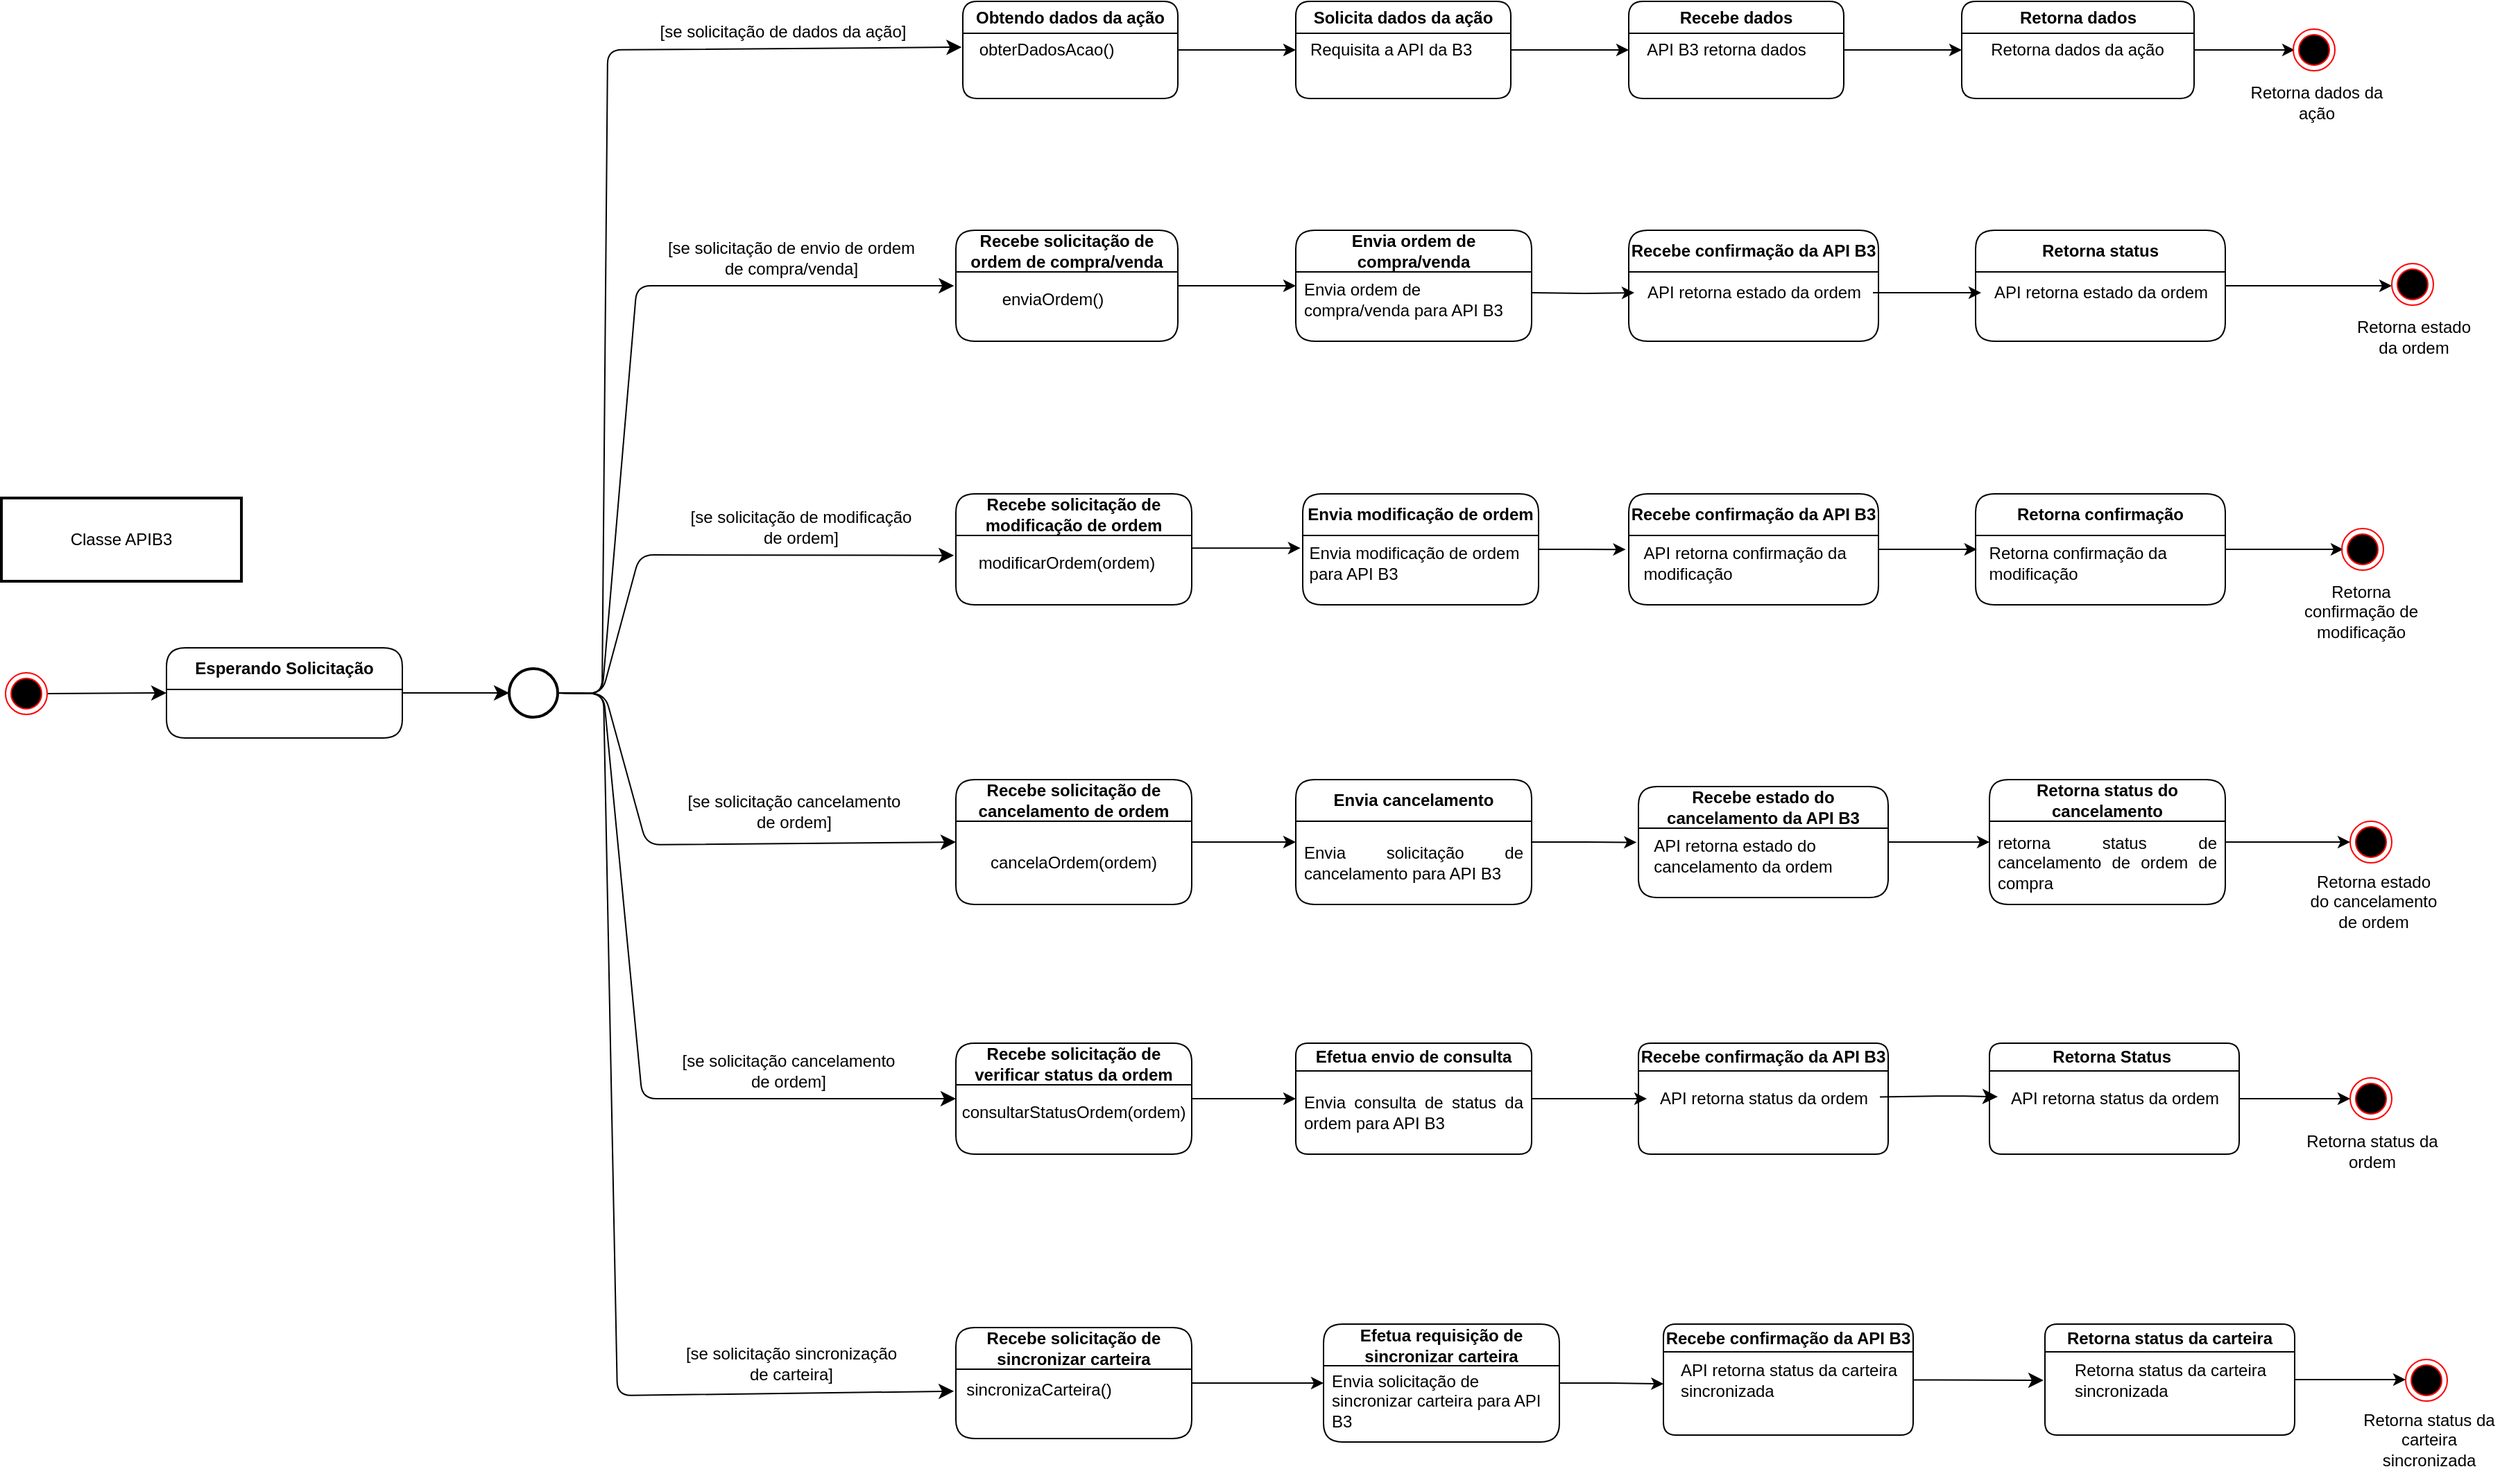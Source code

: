 <mxfile version="24.7.17">
  <diagram name="Página-1" id="I79DG9nxFcM3Ktv46hhQ">
    <mxGraphModel dx="3190" dy="1405" grid="0" gridSize="10" guides="0" tooltips="1" connect="1" arrows="1" fold="1" page="0" pageScale="1" pageWidth="827" pageHeight="1169" math="0" shadow="0">
      <root>
        <mxCell id="0" />
        <mxCell id="1" parent="0" />
        <mxCell id="JGYPUnwXIvGKZdL3sUW1-18" value="" style="edgeStyle=orthogonalEdgeStyle;rounded=0;orthogonalLoop=1;jettySize=auto;html=1;" parent="1" source="JGYPUnwXIvGKZdL3sUW1-8" target="JGYPUnwXIvGKZdL3sUW1-17" edge="1">
          <mxGeometry relative="1" as="geometry" />
        </mxCell>
        <mxCell id="JGYPUnwXIvGKZdL3sUW1-8" value="Obtendo dados da ação" style="swimlane;whiteSpace=wrap;html=1;rounded=1;" parent="1" vertex="1">
          <mxGeometry x="285" y="307" width="155" height="70" as="geometry" />
        </mxCell>
        <mxCell id="JGYPUnwXIvGKZdL3sUW1-9" value="obterDadosAcao()" style="text;html=1;align=center;verticalAlign=middle;resizable=0;points=[];autosize=1;strokeColor=none;fillColor=none;" parent="JGYPUnwXIvGKZdL3sUW1-8" vertex="1">
          <mxGeometry y="20" width="120" height="30" as="geometry" />
        </mxCell>
        <mxCell id="JGYPUnwXIvGKZdL3sUW1-21" value="" style="edgeStyle=orthogonalEdgeStyle;rounded=0;orthogonalLoop=1;jettySize=auto;html=1;" parent="1" source="JGYPUnwXIvGKZdL3sUW1-16" target="JGYPUnwXIvGKZdL3sUW1-20" edge="1">
          <mxGeometry relative="1" as="geometry" />
        </mxCell>
        <mxCell id="JGYPUnwXIvGKZdL3sUW1-16" value="Solicita dados da ação" style="swimlane;whiteSpace=wrap;html=1;rounded=1;" parent="1" vertex="1">
          <mxGeometry x="525" y="307" width="155" height="70" as="geometry" />
        </mxCell>
        <mxCell id="JGYPUnwXIvGKZdL3sUW1-17" value="Requisita a API da B3&amp;nbsp;" style="text;html=1;align=center;verticalAlign=middle;resizable=0;points=[];autosize=1;strokeColor=none;fillColor=none;" parent="JGYPUnwXIvGKZdL3sUW1-16" vertex="1">
          <mxGeometry y="20" width="140" height="30" as="geometry" />
        </mxCell>
        <mxCell id="JGYPUnwXIvGKZdL3sUW1-29" value="" style="edgeStyle=orthogonalEdgeStyle;rounded=0;orthogonalLoop=1;jettySize=auto;html=1;entryX=0;entryY=0.5;entryDx=0;entryDy=0;" parent="1" source="JGYPUnwXIvGKZdL3sUW1-19" target="JGYPUnwXIvGKZdL3sUW1-27" edge="1">
          <mxGeometry relative="1" as="geometry">
            <mxPoint x="995" y="342" as="targetPoint" />
          </mxGeometry>
        </mxCell>
        <mxCell id="JGYPUnwXIvGKZdL3sUW1-19" value="Recebe dados" style="swimlane;whiteSpace=wrap;html=1;rounded=1;" parent="1" vertex="1">
          <mxGeometry x="765" y="307" width="155" height="70" as="geometry" />
        </mxCell>
        <mxCell id="JGYPUnwXIvGKZdL3sUW1-20" value="API B3 retorna dados" style="text;html=1;align=center;verticalAlign=middle;resizable=0;points=[];autosize=1;strokeColor=none;fillColor=none;rounded=0;" parent="JGYPUnwXIvGKZdL3sUW1-19" vertex="1">
          <mxGeometry y="20" width="140" height="30" as="geometry" />
        </mxCell>
        <mxCell id="JGYPUnwXIvGKZdL3sUW1-23" value="Retorna dados da ação" style="text;html=1;align=center;verticalAlign=middle;whiteSpace=wrap;rounded=0;" parent="1" vertex="1">
          <mxGeometry x="1211" y="360" width="100" height="40" as="geometry" />
        </mxCell>
        <mxCell id="JGYPUnwXIvGKZdL3sUW1-31" value="" style="edgeStyle=orthogonalEdgeStyle;rounded=0;orthogonalLoop=1;jettySize=auto;html=1;" parent="1" source="JGYPUnwXIvGKZdL3sUW1-27" edge="1">
          <mxGeometry relative="1" as="geometry">
            <mxPoint x="1245" y="342" as="targetPoint" />
          </mxGeometry>
        </mxCell>
        <mxCell id="JGYPUnwXIvGKZdL3sUW1-27" value="Retorna dados" style="swimlane;whiteSpace=wrap;html=1;rounded=1;" parent="1" vertex="1">
          <mxGeometry x="1005" y="307" width="167.5" height="70" as="geometry" />
        </mxCell>
        <mxCell id="JGYPUnwXIvGKZdL3sUW1-28" value="Retorna dados da ação" style="text;html=1;align=center;verticalAlign=middle;resizable=0;points=[];autosize=1;strokeColor=none;fillColor=none;" parent="JGYPUnwXIvGKZdL3sUW1-27" vertex="1">
          <mxGeometry x="7.5" y="20" width="150" height="30" as="geometry" />
        </mxCell>
        <mxCell id="JGYPUnwXIvGKZdL3sUW1-148" value="" style="edgeStyle=orthogonalEdgeStyle;rounded=0;orthogonalLoop=1;jettySize=auto;html=1;entryX=0;entryY=0.5;entryDx=0;entryDy=0;" parent="1" source="JGYPUnwXIvGKZdL3sUW1-36" target="JGYPUnwXIvGKZdL3sUW1-145" edge="1">
          <mxGeometry relative="1" as="geometry" />
        </mxCell>
        <mxCell id="JGYPUnwXIvGKZdL3sUW1-36" value="Recebe solicitação de ordem de compra/venda" style="swimlane;whiteSpace=wrap;html=1;startSize=30;rounded=1;" parent="1" vertex="1">
          <mxGeometry x="280" y="472" width="160" height="80" as="geometry" />
        </mxCell>
        <mxCell id="JGYPUnwXIvGKZdL3sUW1-50" value="&lt;div style=&quot;text-align: justify;&quot;&gt;&lt;span style=&quot;text-wrap: nowrap;&quot;&gt;enviaOrdem()&lt;/span&gt;&lt;/div&gt;" style="text;html=1;align=center;verticalAlign=middle;whiteSpace=wrap;rounded=0;" parent="JGYPUnwXIvGKZdL3sUW1-36" vertex="1">
          <mxGeometry x="-10" y="25" width="160" height="50" as="geometry" />
        </mxCell>
        <mxCell id="JGYPUnwXIvGKZdL3sUW1-39" value="Recebe confirmação da API B3" style="swimlane;whiteSpace=wrap;html=1;startSize=30;rounded=1;" parent="1" vertex="1">
          <mxGeometry x="765" y="472" width="180" height="80" as="geometry" />
        </mxCell>
        <mxCell id="JGYPUnwXIvGKZdL3sUW1-52" value="API retorna estado da ordem" style="text;html=1;align=center;verticalAlign=middle;resizable=0;points=[];autosize=1;strokeColor=none;fillColor=none;" parent="JGYPUnwXIvGKZdL3sUW1-39" vertex="1">
          <mxGeometry x="4" y="32" width="172" height="26" as="geometry" />
        </mxCell>
        <mxCell id="JGYPUnwXIvGKZdL3sUW1-45" value="Retorna estado da ordem" style="text;html=1;align=center;verticalAlign=middle;whiteSpace=wrap;rounded=0;" parent="1" vertex="1">
          <mxGeometry x="1281" y="529" width="100" height="40" as="geometry" />
        </mxCell>
        <mxCell id="JGYPUnwXIvGKZdL3sUW1-161" value="" style="edgeStyle=orthogonalEdgeStyle;rounded=0;orthogonalLoop=1;jettySize=auto;html=1;entryX=-0.01;entryY=0.282;entryDx=0;entryDy=0;entryPerimeter=0;" parent="1" source="JGYPUnwXIvGKZdL3sUW1-70" edge="1">
          <mxGeometry relative="1" as="geometry">
            <mxPoint x="528.4" y="701.1" as="targetPoint" />
            <Array as="points">
              <mxPoint x="490" y="702" />
            </Array>
          </mxGeometry>
        </mxCell>
        <mxCell id="JGYPUnwXIvGKZdL3sUW1-70" value="Recebe solicitação de modificação de ordem" style="swimlane;whiteSpace=wrap;html=1;startSize=30;rounded=1;" parent="1" vertex="1">
          <mxGeometry x="280" y="662" width="170" height="80" as="geometry" />
        </mxCell>
        <mxCell id="JGYPUnwXIvGKZdL3sUW1-71" value="&lt;span style=&quot;text-wrap: nowrap;&quot;&gt;modificarOrdem(ordem)&lt;/span&gt;" style="text;html=1;align=center;verticalAlign=middle;whiteSpace=wrap;rounded=0;" parent="JGYPUnwXIvGKZdL3sUW1-70" vertex="1">
          <mxGeometry y="25" width="160" height="50" as="geometry" />
        </mxCell>
        <mxCell id="JGYPUnwXIvGKZdL3sUW1-72" value="" style="edgeStyle=orthogonalEdgeStyle;rounded=0;orthogonalLoop=1;jettySize=auto;html=1;entryX=0;entryY=0.5;entryDx=0;entryDy=0;" parent="1" source="JGYPUnwXIvGKZdL3sUW1-73" edge="1">
          <mxGeometry relative="1" as="geometry">
            <mxPoint x="1280" y="702" as="targetPoint" />
          </mxGeometry>
        </mxCell>
        <mxCell id="JGYPUnwXIvGKZdL3sUW1-73" value="Retorna confirmação" style="swimlane;whiteSpace=wrap;html=1;startSize=30;rounded=1;" parent="1" vertex="1">
          <mxGeometry x="1015" y="662" width="180" height="80" as="geometry" />
        </mxCell>
        <mxCell id="JGYPUnwXIvGKZdL3sUW1-74" value="Retorna confirmação da&amp;nbsp;&lt;div style=&quot;text-align: justify;&quot;&gt;modificação&lt;/div&gt;" style="text;html=1;align=center;verticalAlign=middle;resizable=0;points=[];autosize=1;strokeColor=none;fillColor=none;" parent="JGYPUnwXIvGKZdL3sUW1-73" vertex="1">
          <mxGeometry y="30" width="150" height="40" as="geometry" />
        </mxCell>
        <mxCell id="JGYPUnwXIvGKZdL3sUW1-76" value="Retorna confirmação de modificação" style="text;html=1;align=center;verticalAlign=middle;whiteSpace=wrap;rounded=0;" parent="1" vertex="1">
          <mxGeometry x="1243" y="727" width="100" height="40" as="geometry" />
        </mxCell>
        <mxCell id="JGYPUnwXIvGKZdL3sUW1-178" value="" style="edgeStyle=orthogonalEdgeStyle;rounded=0;orthogonalLoop=1;jettySize=auto;html=1;" parent="1" source="JGYPUnwXIvGKZdL3sUW1-106" edge="1">
          <mxGeometry relative="1" as="geometry">
            <mxPoint x="525" y="913" as="targetPoint" />
          </mxGeometry>
        </mxCell>
        <mxCell id="JGYPUnwXIvGKZdL3sUW1-106" value="Recebe solicitação de cancelamento de ordem" style="swimlane;whiteSpace=wrap;html=1;startSize=30;rounded=1;" parent="1" vertex="1">
          <mxGeometry x="280" y="868" width="170" height="90" as="geometry" />
        </mxCell>
        <mxCell id="JGYPUnwXIvGKZdL3sUW1-107" value="&lt;div style=&quot;text-align: justify;&quot;&gt;&lt;span style=&quot;text-align: center;&quot;&gt;cancelaOrdem(ordem)&lt;/span&gt;&lt;br&gt;&lt;/div&gt;" style="text;html=1;align=center;verticalAlign=middle;whiteSpace=wrap;rounded=0;" parent="JGYPUnwXIvGKZdL3sUW1-106" vertex="1">
          <mxGeometry x="5" y="35" width="160" height="50" as="geometry" />
        </mxCell>
        <mxCell id="JGYPUnwXIvGKZdL3sUW1-112" value="Retorna estado do cancelamento de ordem" style="text;html=1;align=center;verticalAlign=middle;whiteSpace=wrap;rounded=0;" parent="1" vertex="1">
          <mxGeometry x="1252" y="936" width="100" height="40" as="geometry" />
        </mxCell>
        <mxCell id="JGYPUnwXIvGKZdL3sUW1-198" value="" style="edgeStyle=orthogonalEdgeStyle;rounded=0;orthogonalLoop=1;jettySize=auto;html=1;" parent="1" source="JGYPUnwXIvGKZdL3sUW1-124" edge="1">
          <mxGeometry relative="1" as="geometry">
            <mxPoint x="525" y="1098" as="targetPoint" />
          </mxGeometry>
        </mxCell>
        <mxCell id="JGYPUnwXIvGKZdL3sUW1-124" value="Recebe solicitação de verificar status da ordem" style="swimlane;whiteSpace=wrap;html=1;startSize=30;rounded=1;" parent="1" vertex="1">
          <mxGeometry x="280" y="1058" width="170" height="80" as="geometry" />
        </mxCell>
        <mxCell id="JGYPUnwXIvGKZdL3sUW1-125" value="&lt;div style=&quot;text-align: justify;&quot;&gt;&lt;span style=&quot;text-align: center;&quot;&gt;consultarStatusOrdem(ordem)&lt;/span&gt;&lt;br&gt;&lt;/div&gt;" style="text;html=1;align=center;verticalAlign=middle;whiteSpace=wrap;rounded=0;" parent="JGYPUnwXIvGKZdL3sUW1-124" vertex="1">
          <mxGeometry x="5" y="25" width="160" height="50" as="geometry" />
        </mxCell>
        <mxCell id="JGYPUnwXIvGKZdL3sUW1-126" value="" style="edgeStyle=orthogonalEdgeStyle;rounded=0;orthogonalLoop=1;jettySize=auto;html=1;entryX=0;entryY=0.5;entryDx=0;entryDy=0;" parent="1" source="JGYPUnwXIvGKZdL3sUW1-127" edge="1">
          <mxGeometry relative="1" as="geometry">
            <mxPoint x="1285" y="1098" as="targetPoint" />
          </mxGeometry>
        </mxCell>
        <mxCell id="JGYPUnwXIvGKZdL3sUW1-127" value="Retorna Status&amp;nbsp;" style="swimlane;whiteSpace=wrap;html=1;startSize=20;rounded=1;" parent="1" vertex="1">
          <mxGeometry x="1025" y="1058" width="180" height="80" as="geometry" />
        </mxCell>
        <mxCell id="JGYPUnwXIvGKZdL3sUW1-128" value="&lt;div style=&quot;text-align: justify;&quot;&gt;&lt;span style=&quot;background-color: initial;&quot;&gt;API retorna status da ordem&lt;/span&gt;&lt;/div&gt;" style="text;html=1;align=center;verticalAlign=middle;resizable=0;points=[];autosize=1;strokeColor=none;fillColor=none;" parent="JGYPUnwXIvGKZdL3sUW1-127" vertex="1">
          <mxGeometry x="6" y="27" width="168" height="26" as="geometry" />
        </mxCell>
        <mxCell id="JGYPUnwXIvGKZdL3sUW1-130" value="Retorna status da ordem" style="text;html=1;align=center;verticalAlign=middle;whiteSpace=wrap;rounded=0;" parent="1" vertex="1">
          <mxGeometry x="1251" y="1116" width="100" height="40" as="geometry" />
        </mxCell>
        <mxCell id="JGYPUnwXIvGKZdL3sUW1-189" value="" style="edgeStyle=orthogonalEdgeStyle;rounded=0;orthogonalLoop=1;jettySize=auto;html=1;" parent="1" source="JGYPUnwXIvGKZdL3sUW1-136" edge="1">
          <mxGeometry relative="1" as="geometry">
            <mxPoint x="545" y="1303" as="targetPoint" />
          </mxGeometry>
        </mxCell>
        <mxCell id="JGYPUnwXIvGKZdL3sUW1-136" value="Recebe solicitação de sincronizar carteira" style="swimlane;whiteSpace=wrap;html=1;startSize=30;rounded=1;" parent="1" vertex="1">
          <mxGeometry x="280" y="1263" width="170" height="80" as="geometry" />
        </mxCell>
        <mxCell id="JGYPUnwXIvGKZdL3sUW1-137" value="&lt;div style=&quot;text-align: left;&quot;&gt;&lt;span style=&quot;&quot;&gt;sincronizaCarteira()&lt;/span&gt;&lt;br&gt;&lt;/div&gt;" style="text;html=1;align=center;verticalAlign=middle;whiteSpace=wrap;rounded=0;" parent="JGYPUnwXIvGKZdL3sUW1-136" vertex="1">
          <mxGeometry x="-20" y="20" width="160" height="50" as="geometry" />
        </mxCell>
        <mxCell id="JGYPUnwXIvGKZdL3sUW1-138" value="" style="edgeStyle=orthogonalEdgeStyle;rounded=0;orthogonalLoop=1;jettySize=auto;html=1;entryX=0;entryY=0.5;entryDx=0;entryDy=0;" parent="1" source="JGYPUnwXIvGKZdL3sUW1-139" edge="1">
          <mxGeometry relative="1" as="geometry">
            <mxPoint x="1325" y="1300.5" as="targetPoint" />
          </mxGeometry>
        </mxCell>
        <mxCell id="JGYPUnwXIvGKZdL3sUW1-139" value="Retorna status da carteira" style="swimlane;whiteSpace=wrap;html=1;startSize=20;rounded=1;" parent="1" vertex="1">
          <mxGeometry x="1065" y="1260.5" width="180" height="80" as="geometry" />
        </mxCell>
        <mxCell id="JGYPUnwXIvGKZdL3sUW1-140" value="&lt;div style=&quot;text-align: justify;&quot;&gt;&lt;span style=&quot;background-color: initial;&quot;&gt;Retorna status da carteira&lt;/span&gt;&lt;/div&gt;&lt;div style=&quot;text-align: justify;&quot;&gt;&lt;span style=&quot;background-color: initial;&quot;&gt;sincronizada&lt;/span&gt;&lt;/div&gt;" style="text;html=1;align=center;verticalAlign=middle;resizable=0;points=[];autosize=1;strokeColor=none;fillColor=none;" parent="JGYPUnwXIvGKZdL3sUW1-139" vertex="1">
          <mxGeometry x="10" y="20" width="160" height="40" as="geometry" />
        </mxCell>
        <mxCell id="JGYPUnwXIvGKZdL3sUW1-142" value="Retorna status da carteira sincronizada" style="text;html=1;align=center;verticalAlign=middle;whiteSpace=wrap;rounded=0;" parent="1" vertex="1">
          <mxGeometry x="1292" y="1319" width="100" height="50" as="geometry" />
        </mxCell>
        <mxCell id="JGYPUnwXIvGKZdL3sUW1-150" value="" style="edgeStyle=orthogonalEdgeStyle;rounded=0;orthogonalLoop=1;jettySize=auto;html=1;" parent="1" target="JGYPUnwXIvGKZdL3sUW1-52" edge="1">
          <mxGeometry relative="1" as="geometry">
            <mxPoint x="695" y="517" as="sourcePoint" />
          </mxGeometry>
        </mxCell>
        <mxCell id="JGYPUnwXIvGKZdL3sUW1-145" value="Envia ordem de compra/venda" style="swimlane;whiteSpace=wrap;html=1;startSize=30;rounded=1;" parent="1" vertex="1">
          <mxGeometry x="525" y="472" width="170" height="80" as="geometry" />
        </mxCell>
        <mxCell id="JGYPUnwXIvGKZdL3sUW1-146" value="&lt;div style=&quot;text-align: left;&quot;&gt;&lt;span style=&quot;&quot;&gt;Envia ordem de compra/venda para API B3&lt;/span&gt;&lt;br&gt;&lt;/div&gt;" style="text;html=1;align=center;verticalAlign=middle;whiteSpace=wrap;rounded=0;" parent="JGYPUnwXIvGKZdL3sUW1-145" vertex="1">
          <mxGeometry x="5" y="25" width="160" height="50" as="geometry" />
        </mxCell>
        <mxCell id="JGYPUnwXIvGKZdL3sUW1-154" value="" style="edgeStyle=orthogonalEdgeStyle;rounded=0;orthogonalLoop=1;jettySize=auto;html=1;entryX=0;entryY=0.5;entryDx=0;entryDy=0;" parent="1" source="JGYPUnwXIvGKZdL3sUW1-151" edge="1">
          <mxGeometry relative="1" as="geometry">
            <mxPoint x="1315" y="512" as="targetPoint" />
          </mxGeometry>
        </mxCell>
        <mxCell id="JGYPUnwXIvGKZdL3sUW1-151" value="Retorna status" style="swimlane;whiteSpace=wrap;html=1;startSize=30;rounded=1;" parent="1" vertex="1">
          <mxGeometry x="1015" y="472" width="180" height="80" as="geometry" />
        </mxCell>
        <mxCell id="JGYPUnwXIvGKZdL3sUW1-152" value="API retorna estado da ordem" style="text;html=1;align=center;verticalAlign=middle;resizable=0;points=[];autosize=1;strokeColor=none;fillColor=none;" parent="JGYPUnwXIvGKZdL3sUW1-151" vertex="1">
          <mxGeometry x="4" y="32" width="172" height="26" as="geometry" />
        </mxCell>
        <mxCell id="JGYPUnwXIvGKZdL3sUW1-153" value="" style="edgeStyle=orthogonalEdgeStyle;rounded=0;orthogonalLoop=1;jettySize=auto;html=1;" parent="1" source="JGYPUnwXIvGKZdL3sUW1-52" target="JGYPUnwXIvGKZdL3sUW1-152" edge="1">
          <mxGeometry relative="1" as="geometry" />
        </mxCell>
        <mxCell id="JGYPUnwXIvGKZdL3sUW1-168" value="" style="edgeStyle=orthogonalEdgeStyle;rounded=0;orthogonalLoop=1;jettySize=auto;html=1;entryX=-0.013;entryY=0.252;entryDx=0;entryDy=0;entryPerimeter=0;" parent="1" source="JGYPUnwXIvGKZdL3sUW1-158" target="JGYPUnwXIvGKZdL3sUW1-166" edge="1">
          <mxGeometry relative="1" as="geometry" />
        </mxCell>
        <mxCell id="JGYPUnwXIvGKZdL3sUW1-158" value="Envia modificação de ordem" style="swimlane;whiteSpace=wrap;html=1;startSize=30;rounded=1;" parent="1" vertex="1">
          <mxGeometry x="530" y="662" width="170" height="80" as="geometry" />
        </mxCell>
        <mxCell id="JGYPUnwXIvGKZdL3sUW1-164" value="&lt;div style=&quot;text-align: justify;&quot;&gt;&lt;span style=&quot;background-color: initial;&quot;&gt;Envia modificação de ordem&lt;/span&gt;&lt;/div&gt;&lt;div style=&quot;text-align: justify;&quot;&gt;para API B3&lt;/div&gt;" style="text;html=1;align=center;verticalAlign=middle;resizable=0;points=[];autosize=1;strokeColor=none;fillColor=none;" parent="JGYPUnwXIvGKZdL3sUW1-158" vertex="1">
          <mxGeometry x="-5" y="30" width="170" height="40" as="geometry" />
        </mxCell>
        <mxCell id="JGYPUnwXIvGKZdL3sUW1-167" value="" style="edgeStyle=orthogonalEdgeStyle;rounded=0;orthogonalLoop=1;jettySize=auto;html=1;entryX=0.006;entryY=0.25;entryDx=0;entryDy=0;entryPerimeter=0;" parent="1" source="JGYPUnwXIvGKZdL3sUW1-165" target="JGYPUnwXIvGKZdL3sUW1-74" edge="1">
          <mxGeometry relative="1" as="geometry" />
        </mxCell>
        <mxCell id="JGYPUnwXIvGKZdL3sUW1-165" value="Recebe confirmação da API B3" style="swimlane;whiteSpace=wrap;html=1;startSize=30;rounded=1;" parent="1" vertex="1">
          <mxGeometry x="765" y="662" width="180" height="80" as="geometry" />
        </mxCell>
        <mxCell id="JGYPUnwXIvGKZdL3sUW1-166" value="API retorna confirmação da&amp;nbsp;&lt;div style=&quot;text-align: justify;&quot;&gt;modificação&lt;/div&gt;" style="text;html=1;align=center;verticalAlign=middle;resizable=0;points=[];autosize=1;strokeColor=none;fillColor=none;" parent="JGYPUnwXIvGKZdL3sUW1-165" vertex="1">
          <mxGeometry y="30" width="170" height="40" as="geometry" />
        </mxCell>
        <mxCell id="JGYPUnwXIvGKZdL3sUW1-184" value="" style="edgeStyle=orthogonalEdgeStyle;rounded=0;orthogonalLoop=1;jettySize=auto;html=1;entryX=-0.009;entryY=0.256;entryDx=0;entryDy=0;entryPerimeter=0;" parent="1" source="JGYPUnwXIvGKZdL3sUW1-176" target="JGYPUnwXIvGKZdL3sUW1-180" edge="1">
          <mxGeometry relative="1" as="geometry">
            <mxPoint x="751" y="914" as="targetPoint" />
          </mxGeometry>
        </mxCell>
        <mxCell id="JGYPUnwXIvGKZdL3sUW1-176" value="Envia cancelamento" style="swimlane;whiteSpace=wrap;html=1;startSize=30;rounded=1;" parent="1" vertex="1">
          <mxGeometry x="525" y="868" width="170" height="90" as="geometry" />
        </mxCell>
        <mxCell id="JGYPUnwXIvGKZdL3sUW1-177" value="&lt;div style=&quot;text-align: justify;&quot;&gt;&lt;span style=&quot;&quot;&gt;Envia solicitação de cancelamento para API B3&lt;/span&gt;&lt;br&gt;&lt;/div&gt;" style="text;html=1;align=center;verticalAlign=middle;whiteSpace=wrap;rounded=0;" parent="JGYPUnwXIvGKZdL3sUW1-176" vertex="1">
          <mxGeometry x="5" y="35" width="160" height="50" as="geometry" />
        </mxCell>
        <mxCell id="JGYPUnwXIvGKZdL3sUW1-183" value="" style="edgeStyle=orthogonalEdgeStyle;rounded=0;orthogonalLoop=1;jettySize=auto;html=1;entryX=0;entryY=0.5;entryDx=0;entryDy=0;" parent="1" source="JGYPUnwXIvGKZdL3sUW1-179" target="JGYPUnwXIvGKZdL3sUW1-181" edge="1">
          <mxGeometry relative="1" as="geometry" />
        </mxCell>
        <mxCell id="JGYPUnwXIvGKZdL3sUW1-179" value="Recebe estado do cancelamento da API B3" style="swimlane;whiteSpace=wrap;html=1;startSize=30;rounded=1;" parent="1" vertex="1">
          <mxGeometry x="772" y="873" width="180" height="80" as="geometry" />
        </mxCell>
        <mxCell id="JGYPUnwXIvGKZdL3sUW1-180" value="&lt;div style=&quot;text-align: justify;&quot;&gt;&lt;span style=&quot;background-color: initial;&quot;&gt;API retorna estado do&amp;nbsp;&lt;/span&gt;&lt;/div&gt;&lt;div style=&quot;text-align: justify;&quot;&gt;&lt;span style=&quot;background-color: initial;&quot;&gt;cancelamento&amp;nbsp;&lt;/span&gt;&lt;span style=&quot;background-color: initial;&quot;&gt;da ordem&lt;/span&gt;&lt;/div&gt;" style="text;html=1;align=center;verticalAlign=middle;resizable=0;points=[];autosize=1;strokeColor=none;fillColor=none;" parent="JGYPUnwXIvGKZdL3sUW1-179" vertex="1">
          <mxGeometry y="30" width="150" height="40" as="geometry" />
        </mxCell>
        <mxCell id="JGYPUnwXIvGKZdL3sUW1-186" value="" style="edgeStyle=orthogonalEdgeStyle;rounded=0;orthogonalLoop=1;jettySize=auto;html=1;entryX=0;entryY=0.5;entryDx=0;entryDy=0;" parent="1" source="JGYPUnwXIvGKZdL3sUW1-181" edge="1">
          <mxGeometry relative="1" as="geometry">
            <mxPoint x="1285" y="913" as="targetPoint" />
          </mxGeometry>
        </mxCell>
        <mxCell id="JGYPUnwXIvGKZdL3sUW1-181" value="Retorna status do cancelamento" style="swimlane;whiteSpace=wrap;html=1;startSize=30;rounded=1;" parent="1" vertex="1">
          <mxGeometry x="1025" y="868" width="170" height="90" as="geometry" />
        </mxCell>
        <mxCell id="JGYPUnwXIvGKZdL3sUW1-182" value="&lt;div style=&quot;text-align: justify;&quot;&gt;&lt;span style=&quot;&quot;&gt;retorna status de cancelamento de ordem de compra&lt;/span&gt;&lt;br&gt;&lt;/div&gt;" style="text;html=1;align=center;verticalAlign=middle;whiteSpace=wrap;rounded=0;" parent="JGYPUnwXIvGKZdL3sUW1-181" vertex="1">
          <mxGeometry x="5" y="35" width="160" height="50" as="geometry" />
        </mxCell>
        <mxCell id="JGYPUnwXIvGKZdL3sUW1-192" value="" style="edgeStyle=orthogonalEdgeStyle;rounded=0;orthogonalLoop=1;jettySize=auto;html=1;entryX=0.001;entryY=0.577;entryDx=0;entryDy=0;entryPerimeter=0;" parent="1" source="JGYPUnwXIvGKZdL3sUW1-187" target="JGYPUnwXIvGKZdL3sUW1-191" edge="1">
          <mxGeometry relative="1" as="geometry" />
        </mxCell>
        <mxCell id="JGYPUnwXIvGKZdL3sUW1-187" value="Efetua requisição de sincronizar carteira" style="swimlane;whiteSpace=wrap;html=1;startSize=30;rounded=1;" parent="1" vertex="1">
          <mxGeometry x="545" y="1260.5" width="170" height="85" as="geometry" />
        </mxCell>
        <mxCell id="JGYPUnwXIvGKZdL3sUW1-188" value="&lt;div style=&quot;text-align: left;&quot;&gt;&lt;span style=&quot;&quot;&gt;Envia solicitação de sincronizar carteira para API B3&lt;/span&gt;&lt;/div&gt;" style="text;html=1;align=center;verticalAlign=middle;whiteSpace=wrap;rounded=0;" parent="JGYPUnwXIvGKZdL3sUW1-187" vertex="1">
          <mxGeometry x="5" y="30" width="160" height="50" as="geometry" />
        </mxCell>
        <mxCell id="JGYPUnwXIvGKZdL3sUW1-190" value="Recebe confirmação da API B3" style="swimlane;whiteSpace=wrap;html=1;startSize=20;rounded=1;" parent="1" vertex="1">
          <mxGeometry x="790" y="1260.5" width="180" height="80" as="geometry" />
        </mxCell>
        <mxCell id="JGYPUnwXIvGKZdL3sUW1-191" value="&lt;div style=&quot;text-align: justify;&quot;&gt;&lt;span style=&quot;background-color: initial;&quot;&gt;API retorna status da carteira&lt;/span&gt;&lt;/div&gt;&lt;div style=&quot;text-align: justify;&quot;&gt;&lt;span style=&quot;background-color: initial;&quot;&gt;sincronizada&lt;/span&gt;&lt;/div&gt;" style="text;html=1;align=center;verticalAlign=middle;resizable=0;points=[];autosize=1;strokeColor=none;fillColor=none;" parent="JGYPUnwXIvGKZdL3sUW1-190" vertex="1">
          <mxGeometry y="20" width="180" height="40" as="geometry" />
        </mxCell>
        <mxCell id="JGYPUnwXIvGKZdL3sUW1-201" value="" style="edgeStyle=orthogonalEdgeStyle;rounded=0;orthogonalLoop=1;jettySize=auto;html=1;" parent="1" source="JGYPUnwXIvGKZdL3sUW1-196" target="JGYPUnwXIvGKZdL3sUW1-200" edge="1">
          <mxGeometry relative="1" as="geometry" />
        </mxCell>
        <mxCell id="JGYPUnwXIvGKZdL3sUW1-196" value="Efetua envio de consulta" style="swimlane;whiteSpace=wrap;html=1;startSize=20;rounded=1;" parent="1" vertex="1">
          <mxGeometry x="525" y="1058" width="170" height="80" as="geometry" />
        </mxCell>
        <mxCell id="JGYPUnwXIvGKZdL3sUW1-197" value="&lt;div style=&quot;text-align: justify;&quot;&gt;&lt;span style=&quot;text-align: center;&quot;&gt;Envia consulta de status da ordem para API B3&lt;/span&gt;&lt;br&gt;&lt;/div&gt;" style="text;html=1;align=center;verticalAlign=middle;whiteSpace=wrap;rounded=0;" parent="JGYPUnwXIvGKZdL3sUW1-196" vertex="1">
          <mxGeometry x="5" y="25" width="160" height="50" as="geometry" />
        </mxCell>
        <mxCell id="JGYPUnwXIvGKZdL3sUW1-199" value="Recebe confirmação da API B3" style="swimlane;whiteSpace=wrap;html=1;startSize=20;rounded=1;" parent="1" vertex="1">
          <mxGeometry x="772" y="1058" width="180" height="80" as="geometry" />
        </mxCell>
        <mxCell id="JGYPUnwXIvGKZdL3sUW1-200" value="&lt;div style=&quot;text-align: justify;&quot;&gt;&lt;span style=&quot;background-color: initial;&quot;&gt;API retorna status da ordem&lt;/span&gt;&lt;/div&gt;" style="text;html=1;align=center;verticalAlign=middle;resizable=0;points=[];autosize=1;strokeColor=none;fillColor=none;" parent="JGYPUnwXIvGKZdL3sUW1-199" vertex="1">
          <mxGeometry x="6" y="27" width="168" height="26" as="geometry" />
        </mxCell>
        <mxCell id="G_4jB5h9tyF6BoxG4SK3-1" value="" style="edgeStyle=none;shape=connector;curved=0;rounded=1;orthogonalLoop=1;jettySize=auto;html=1;strokeColor=default;align=center;verticalAlign=middle;fontFamily=Helvetica;fontSize=12;fontColor=default;labelBackgroundColor=default;startSize=8;endArrow=classic;endSize=8;" edge="1" parent="1" source="JGYPUnwXIvGKZdL3sUW1-200" target="JGYPUnwXIvGKZdL3sUW1-128">
          <mxGeometry relative="1" as="geometry">
            <Array as="points">
              <mxPoint x="997" y="1096" />
            </Array>
          </mxGeometry>
        </mxCell>
        <mxCell id="G_4jB5h9tyF6BoxG4SK3-3" value="" style="edgeStyle=none;shape=connector;curved=0;rounded=1;orthogonalLoop=1;jettySize=auto;html=1;strokeColor=default;align=center;verticalAlign=middle;fontFamily=Helvetica;fontSize=12;fontColor=default;labelBackgroundColor=default;startSize=8;endArrow=classic;endSize=8;" edge="1" parent="1" source="JGYPUnwXIvGKZdL3sUW1-191">
          <mxGeometry relative="1" as="geometry">
            <mxPoint x="1064" y="1301" as="targetPoint" />
          </mxGeometry>
        </mxCell>
        <mxCell id="G_4jB5h9tyF6BoxG4SK3-6" value="" style="ellipse;html=1;shape=endState;fillColor=#000000;strokeColor=#ff0000;fontFamily=Helvetica;fontSize=12;fontColor=default;labelBackgroundColor=default;" vertex="1" parent="1">
          <mxGeometry x="1244" y="327" width="30" height="30" as="geometry" />
        </mxCell>
        <mxCell id="G_4jB5h9tyF6BoxG4SK3-7" value="" style="ellipse;html=1;shape=endState;fillColor=#000000;strokeColor=#ff0000;fontFamily=Helvetica;fontSize=12;fontColor=default;labelBackgroundColor=default;" vertex="1" parent="1">
          <mxGeometry x="1315" y="496" width="30" height="30" as="geometry" />
        </mxCell>
        <mxCell id="G_4jB5h9tyF6BoxG4SK3-9" value="" style="ellipse;html=1;shape=endState;fillColor=#000000;strokeColor=#ff0000;fontFamily=Helvetica;fontSize=12;fontColor=default;labelBackgroundColor=default;" vertex="1" parent="1">
          <mxGeometry x="1279" y="687" width="30" height="30" as="geometry" />
        </mxCell>
        <mxCell id="G_4jB5h9tyF6BoxG4SK3-11" value="" style="ellipse;html=1;shape=endState;fillColor=#000000;strokeColor=#ff0000;fontFamily=Helvetica;fontSize=12;fontColor=default;labelBackgroundColor=default;" vertex="1" parent="1">
          <mxGeometry x="1285" y="898" width="30" height="30" as="geometry" />
        </mxCell>
        <mxCell id="G_4jB5h9tyF6BoxG4SK3-12" value="" style="ellipse;html=1;shape=endState;fillColor=#000000;strokeColor=#ff0000;fontFamily=Helvetica;fontSize=12;fontColor=default;labelBackgroundColor=default;" vertex="1" parent="1">
          <mxGeometry x="1285" y="1083" width="30" height="30" as="geometry" />
        </mxCell>
        <mxCell id="G_4jB5h9tyF6BoxG4SK3-13" value="" style="ellipse;html=1;shape=endState;fillColor=#000000;strokeColor=#ff0000;fontFamily=Helvetica;fontSize=12;fontColor=default;labelBackgroundColor=default;" vertex="1" parent="1">
          <mxGeometry x="1325" y="1286" width="30" height="30" as="geometry" />
        </mxCell>
        <mxCell id="G_4jB5h9tyF6BoxG4SK3-17" style="edgeStyle=none;shape=connector;curved=0;rounded=1;orthogonalLoop=1;jettySize=auto;html=1;exitX=1;exitY=0.5;exitDx=0;exitDy=0;entryX=0;entryY=0.5;entryDx=0;entryDy=0;strokeColor=default;align=center;verticalAlign=middle;fontFamily=Helvetica;fontSize=12;fontColor=default;labelBackgroundColor=default;startSize=8;endArrow=classic;endSize=8;" edge="1" parent="1" source="G_4jB5h9tyF6BoxG4SK3-14" target="G_4jB5h9tyF6BoxG4SK3-15">
          <mxGeometry relative="1" as="geometry" />
        </mxCell>
        <mxCell id="G_4jB5h9tyF6BoxG4SK3-14" value="" style="ellipse;html=1;shape=endState;fillColor=#000000;strokeColor=#ff0000;fontFamily=Helvetica;fontSize=12;fontColor=default;labelBackgroundColor=default;" vertex="1" parent="1">
          <mxGeometry x="-405" y="791" width="30" height="30" as="geometry" />
        </mxCell>
        <mxCell id="G_4jB5h9tyF6BoxG4SK3-19" style="edgeStyle=none;shape=connector;curved=0;rounded=1;orthogonalLoop=1;jettySize=auto;html=1;exitX=1;exitY=0.5;exitDx=0;exitDy=0;entryX=0;entryY=0.5;entryDx=0;entryDy=0;strokeColor=default;align=center;verticalAlign=middle;fontFamily=Helvetica;fontSize=12;fontColor=default;labelBackgroundColor=default;startSize=8;endArrow=classic;endSize=8;" edge="1" parent="1" source="G_4jB5h9tyF6BoxG4SK3-15" target="G_4jB5h9tyF6BoxG4SK3-18">
          <mxGeometry relative="1" as="geometry" />
        </mxCell>
        <mxCell id="G_4jB5h9tyF6BoxG4SK3-15" value="Esperando Solicitação" style="swimlane;whiteSpace=wrap;html=1;startSize=30;rounded=1;" vertex="1" parent="1">
          <mxGeometry x="-289" y="773" width="170" height="65" as="geometry" />
        </mxCell>
        <mxCell id="G_4jB5h9tyF6BoxG4SK3-26" style="edgeStyle=none;shape=connector;curved=0;rounded=1;orthogonalLoop=1;jettySize=auto;html=1;exitX=1;exitY=0.5;exitDx=0;exitDy=0;entryX=0;entryY=0.5;entryDx=0;entryDy=0;strokeColor=default;align=center;verticalAlign=middle;fontFamily=Helvetica;fontSize=12;fontColor=default;labelBackgroundColor=default;startSize=8;endArrow=classic;endSize=8;" edge="1" parent="1" source="G_4jB5h9tyF6BoxG4SK3-18" target="JGYPUnwXIvGKZdL3sUW1-124">
          <mxGeometry relative="1" as="geometry">
            <Array as="points">
              <mxPoint x="26" y="806" />
              <mxPoint x="54" y="1098" />
            </Array>
          </mxGeometry>
        </mxCell>
        <mxCell id="G_4jB5h9tyF6BoxG4SK3-27" style="edgeStyle=none;shape=connector;curved=0;rounded=1;orthogonalLoop=1;jettySize=auto;html=1;exitX=1;exitY=0.5;exitDx=0;exitDy=0;entryX=0;entryY=0.5;entryDx=0;entryDy=0;strokeColor=default;align=center;verticalAlign=middle;fontFamily=Helvetica;fontSize=12;fontColor=default;labelBackgroundColor=default;startSize=8;endArrow=classic;endSize=8;" edge="1" parent="1" source="G_4jB5h9tyF6BoxG4SK3-18" target="JGYPUnwXIvGKZdL3sUW1-106">
          <mxGeometry relative="1" as="geometry">
            <Array as="points">
              <mxPoint x="27" y="806" />
              <mxPoint x="57" y="915" />
            </Array>
          </mxGeometry>
        </mxCell>
        <mxCell id="G_4jB5h9tyF6BoxG4SK3-18" value="" style="ellipse;whiteSpace=wrap;html=1;aspect=fixed;fontFamily=Helvetica;fontSize=12;fontColor=default;labelBackgroundColor=default;strokeWidth=2;" vertex="1" parent="1">
          <mxGeometry x="-42" y="788" width="35" height="35" as="geometry" />
        </mxCell>
        <mxCell id="G_4jB5h9tyF6BoxG4SK3-20" style="edgeStyle=none;shape=connector;curved=0;rounded=1;orthogonalLoop=1;jettySize=auto;html=1;exitX=1;exitY=0.5;exitDx=0;exitDy=0;entryX=-0.007;entryY=0.433;entryDx=0;entryDy=0;entryPerimeter=0;strokeColor=default;align=center;verticalAlign=middle;fontFamily=Helvetica;fontSize=12;fontColor=default;labelBackgroundColor=default;startSize=8;endArrow=classic;endSize=8;" edge="1" parent="1" source="G_4jB5h9tyF6BoxG4SK3-18" target="JGYPUnwXIvGKZdL3sUW1-9">
          <mxGeometry relative="1" as="geometry">
            <Array as="points">
              <mxPoint x="25" y="806" />
              <mxPoint x="29" y="342" />
            </Array>
          </mxGeometry>
        </mxCell>
        <mxCell id="G_4jB5h9tyF6BoxG4SK3-21" style="edgeStyle=none;shape=connector;curved=0;rounded=1;orthogonalLoop=1;jettySize=auto;html=1;exitX=1;exitY=0.5;exitDx=0;exitDy=0;entryX=0.054;entryY=0.3;entryDx=0;entryDy=0;entryPerimeter=0;strokeColor=default;align=center;verticalAlign=middle;fontFamily=Helvetica;fontSize=12;fontColor=default;labelBackgroundColor=default;startSize=8;endArrow=classic;endSize=8;" edge="1" parent="1" source="G_4jB5h9tyF6BoxG4SK3-18" target="JGYPUnwXIvGKZdL3sUW1-50">
          <mxGeometry relative="1" as="geometry">
            <Array as="points">
              <mxPoint x="25" y="806" />
              <mxPoint x="50" y="512" />
            </Array>
          </mxGeometry>
        </mxCell>
        <mxCell id="G_4jB5h9tyF6BoxG4SK3-22" style="edgeStyle=none;shape=connector;curved=0;rounded=1;orthogonalLoop=1;jettySize=auto;html=1;exitX=1;exitY=0.5;exitDx=0;exitDy=0;entryX=-0.009;entryY=0.388;entryDx=0;entryDy=0;entryPerimeter=0;strokeColor=default;align=center;verticalAlign=middle;fontFamily=Helvetica;fontSize=12;fontColor=default;labelBackgroundColor=default;startSize=8;endArrow=classic;endSize=8;" edge="1" parent="1" source="G_4jB5h9tyF6BoxG4SK3-18" target="JGYPUnwXIvGKZdL3sUW1-71">
          <mxGeometry relative="1" as="geometry">
            <Array as="points">
              <mxPoint x="25" y="806" />
              <mxPoint x="52" y="706" />
            </Array>
          </mxGeometry>
        </mxCell>
        <mxCell id="G_4jB5h9tyF6BoxG4SK3-25" style="edgeStyle=none;shape=connector;curved=0;rounded=1;orthogonalLoop=1;jettySize=auto;html=1;exitX=1;exitY=0.5;exitDx=0;exitDy=0;entryX=0.116;entryY=0.518;entryDx=0;entryDy=0;entryPerimeter=0;strokeColor=default;align=center;verticalAlign=middle;fontFamily=Helvetica;fontSize=12;fontColor=default;labelBackgroundColor=default;startSize=8;endArrow=classic;endSize=8;" edge="1" parent="1" source="G_4jB5h9tyF6BoxG4SK3-18" target="JGYPUnwXIvGKZdL3sUW1-137">
          <mxGeometry relative="1" as="geometry">
            <Array as="points">
              <mxPoint x="26" y="806" />
              <mxPoint x="36" y="1312" />
            </Array>
          </mxGeometry>
        </mxCell>
        <mxCell id="G_4jB5h9tyF6BoxG4SK3-28" value="Classe APIB3" style="rounded=0;whiteSpace=wrap;html=1;fontFamily=Helvetica;fontSize=12;fontColor=default;labelBackgroundColor=default;strokeWidth=2;" vertex="1" parent="1">
          <mxGeometry x="-408" y="665" width="173" height="60" as="geometry" />
        </mxCell>
        <mxCell id="G_4jB5h9tyF6BoxG4SK3-29" value="[se solicitação de dados da ação]" style="text;html=1;align=center;verticalAlign=middle;resizable=0;points=[];autosize=1;strokeColor=none;fillColor=none;fontSize=12;fontFamily=Helvetica;fontColor=default;labelBackgroundColor=default;" vertex="1" parent="1">
          <mxGeometry x="57" y="316" width="195" height="26" as="geometry" />
        </mxCell>
        <mxCell id="G_4jB5h9tyF6BoxG4SK3-30" value="[se solicitação de envio de ordem&lt;div&gt;de compra/venda]&lt;/div&gt;" style="text;html=1;align=center;verticalAlign=middle;resizable=0;points=[];autosize=1;strokeColor=none;fillColor=none;fontSize=12;fontFamily=Helvetica;fontColor=default;labelBackgroundColor=default;" vertex="1" parent="1">
          <mxGeometry x="63" y="471" width="196" height="41" as="geometry" />
        </mxCell>
        <mxCell id="G_4jB5h9tyF6BoxG4SK3-31" value="[se solicitação de modificação&lt;div&gt;de ordem]&lt;/div&gt;" style="text;html=1;align=center;verticalAlign=middle;resizable=0;points=[];autosize=1;strokeColor=none;fillColor=none;fontSize=12;fontFamily=Helvetica;fontColor=default;labelBackgroundColor=default;" vertex="1" parent="1">
          <mxGeometry x="79" y="665" width="177" height="41" as="geometry" />
        </mxCell>
        <mxCell id="G_4jB5h9tyF6BoxG4SK3-33" value="[se solicitação cancelamento&lt;div&gt;de ordem]&lt;/div&gt;" style="text;html=1;align=center;verticalAlign=middle;resizable=0;points=[];autosize=1;strokeColor=none;fillColor=none;fontSize=12;fontFamily=Helvetica;fontColor=default;labelBackgroundColor=default;" vertex="1" parent="1">
          <mxGeometry x="77" y="870" width="171" height="41" as="geometry" />
        </mxCell>
        <mxCell id="G_4jB5h9tyF6BoxG4SK3-34" value="[se solicitação cancelamento&lt;div&gt;de ordem]&lt;/div&gt;" style="text;html=1;align=center;verticalAlign=middle;resizable=0;points=[];autosize=1;strokeColor=none;fillColor=none;fontSize=12;fontFamily=Helvetica;fontColor=default;labelBackgroundColor=default;" vertex="1" parent="1">
          <mxGeometry x="73" y="1057" width="171" height="41" as="geometry" />
        </mxCell>
        <mxCell id="G_4jB5h9tyF6BoxG4SK3-36" value="[se solicitação sincronização&lt;div&gt;de carteira]&lt;/div&gt;" style="text;html=1;align=center;verticalAlign=middle;resizable=0;points=[];autosize=1;strokeColor=none;fillColor=none;fontSize=12;fontFamily=Helvetica;fontColor=default;labelBackgroundColor=default;" vertex="1" parent="1">
          <mxGeometry x="76" y="1268" width="170" height="41" as="geometry" />
        </mxCell>
      </root>
    </mxGraphModel>
  </diagram>
</mxfile>
